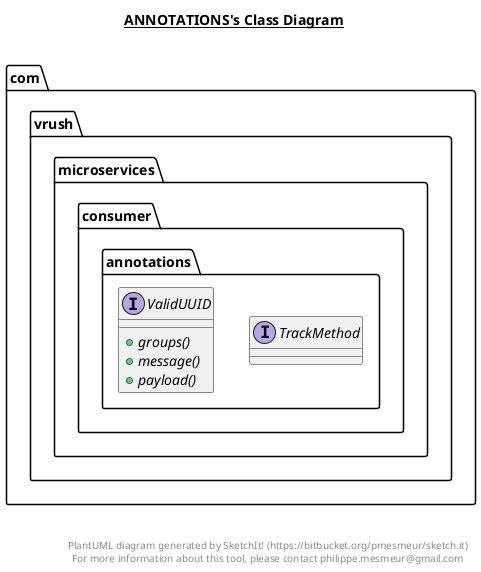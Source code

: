 @startuml

title __ANNOTATIONS's Class Diagram__\n

  namespace com.vrush.microservices.consumer {
    namespace annotations {
      interface com.vrush.microservices.consumer.annotations.TrackMethod {
      }
    }
  }
  

  namespace com.vrush.microservices.consumer {
    namespace annotations {
      interface com.vrush.microservices.consumer.annotations.ValidUUID {
          {abstract} + groups()
          {abstract} + message()
          {abstract} + payload()
      }
    }
  }
  



right footer


PlantUML diagram generated by SketchIt! (https://bitbucket.org/pmesmeur/sketch.it)
For more information about this tool, please contact philippe.mesmeur@gmail.com
endfooter

@enduml
